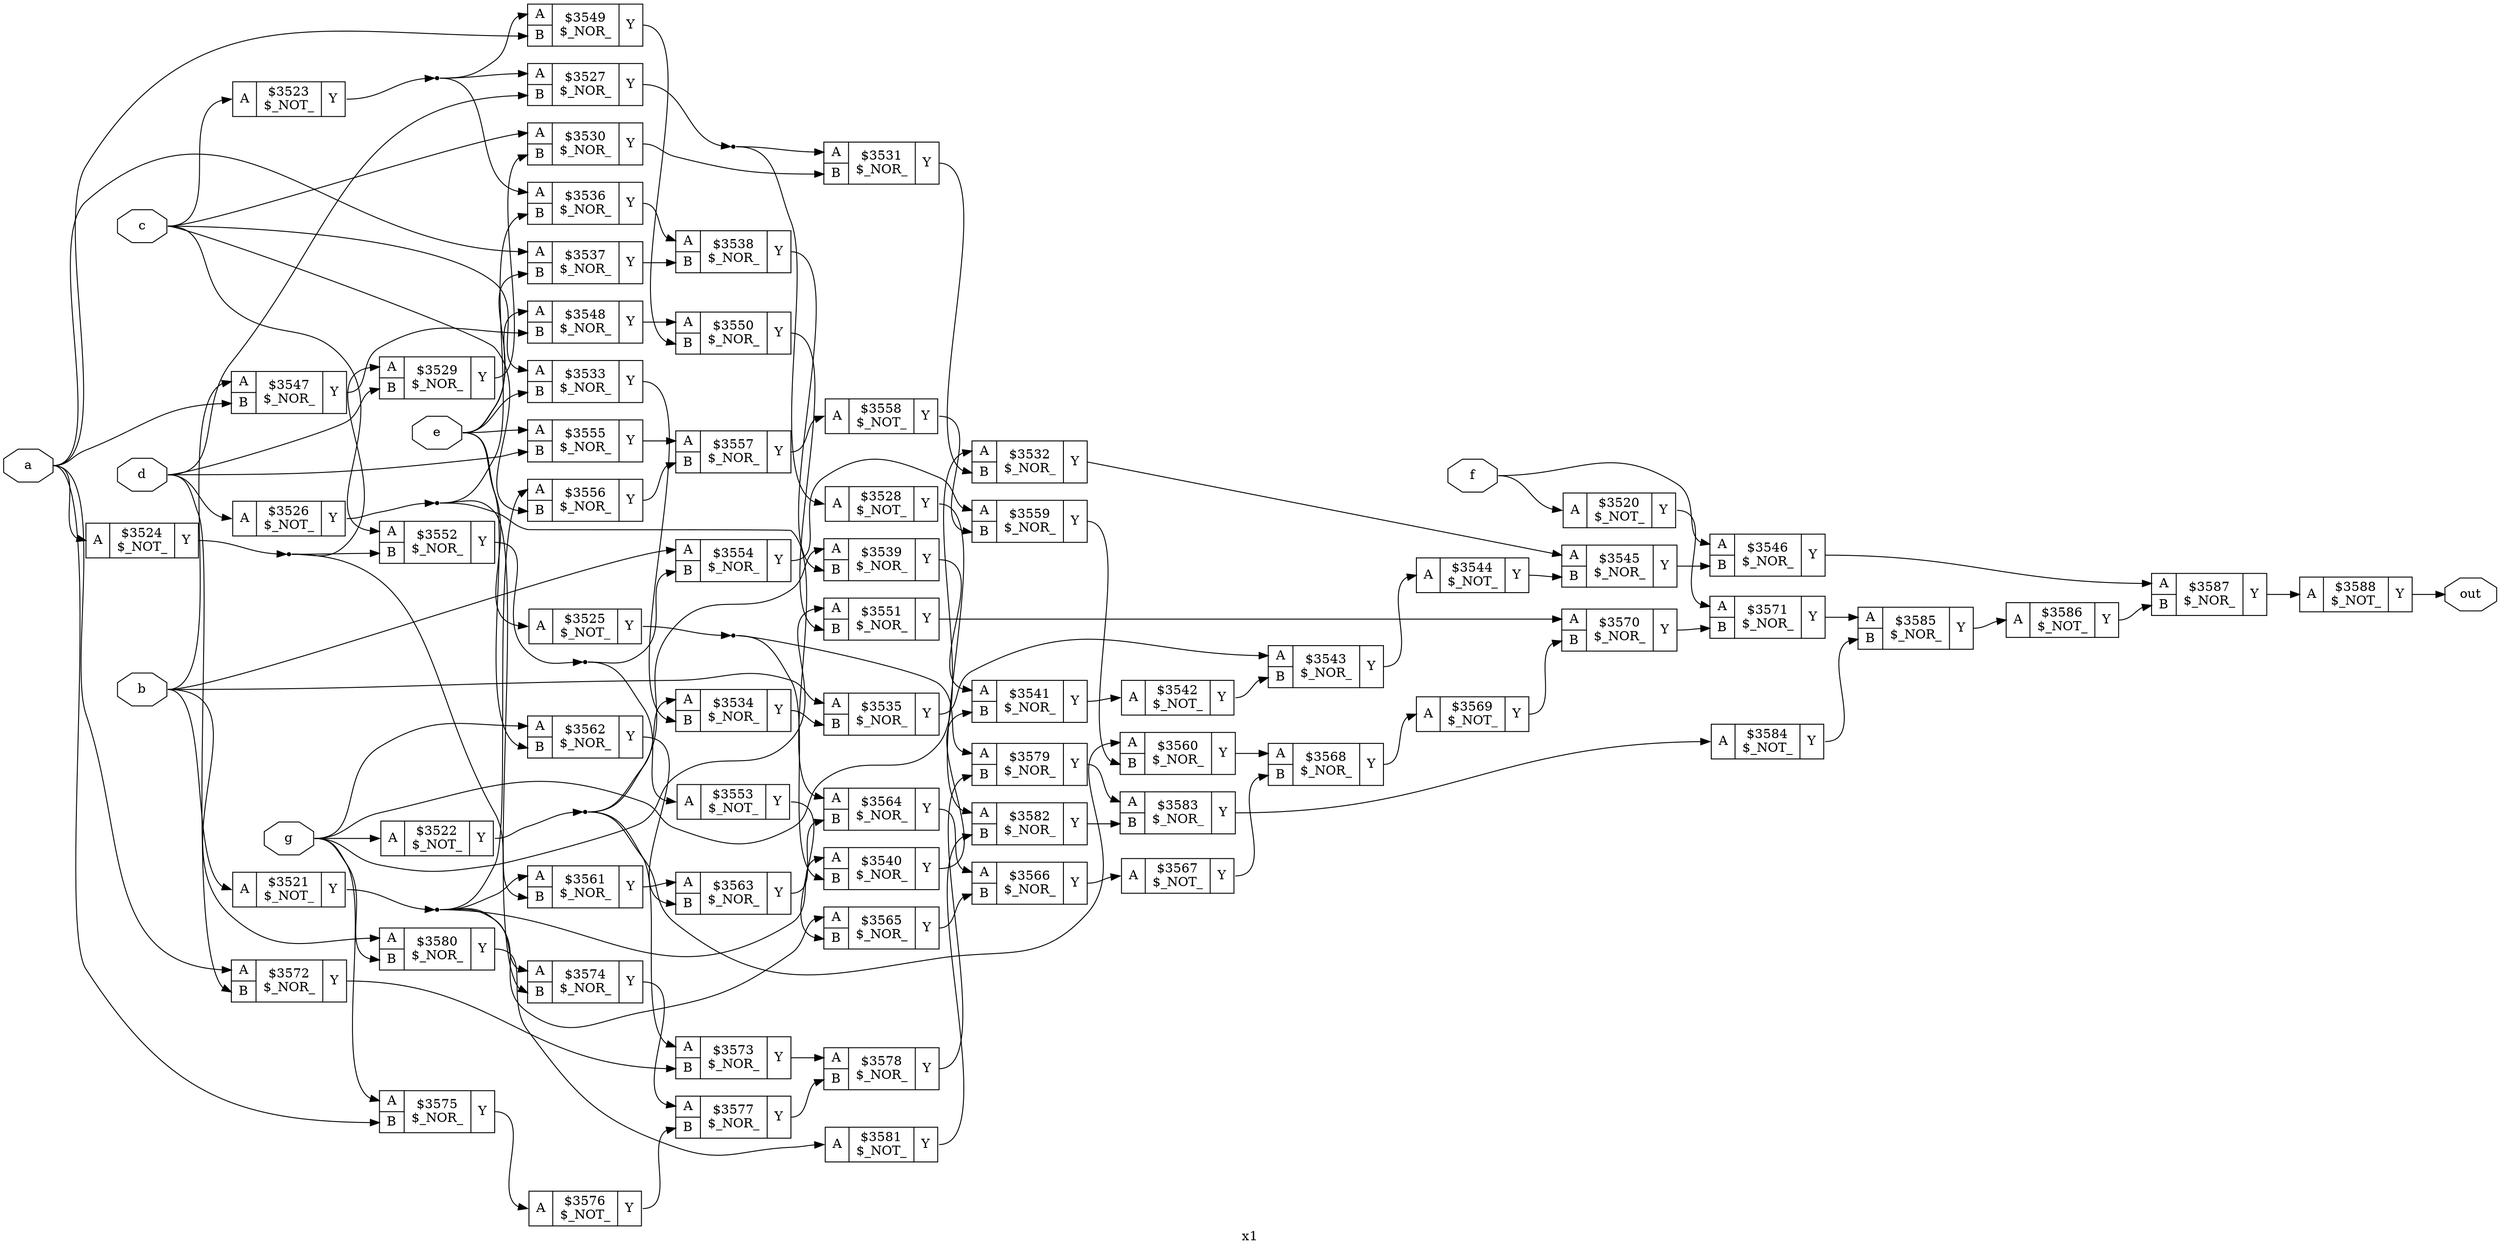 digraph "x1" {
label="x1";
rankdir="LR";
remincross=true;
n69 [ shape=octagon, label="a", color="black", fontcolor="black" ];
n70 [ shape=octagon, label="b", color="black", fontcolor="black" ];
n71 [ shape=octagon, label="c", color="black", fontcolor="black" ];
n72 [ shape=octagon, label="d", color="black", fontcolor="black" ];
n73 [ shape=octagon, label="e", color="black", fontcolor="black" ];
n74 [ shape=octagon, label="f", color="black", fontcolor="black" ];
n75 [ shape=octagon, label="g", color="black", fontcolor="black" ];
n76 [ shape=octagon, label="out", color="black", fontcolor="black" ];
c79 [ shape=record, label="{{<p77> A}|$3520\n$_NOT_|{<p78> Y}}" ];
c80 [ shape=record, label="{{<p77> A}|$3521\n$_NOT_|{<p78> Y}}" ];
c81 [ shape=record, label="{{<p77> A}|$3522\n$_NOT_|{<p78> Y}}" ];
c82 [ shape=record, label="{{<p77> A}|$3523\n$_NOT_|{<p78> Y}}" ];
c83 [ shape=record, label="{{<p77> A}|$3524\n$_NOT_|{<p78> Y}}" ];
c84 [ shape=record, label="{{<p77> A}|$3525\n$_NOT_|{<p78> Y}}" ];
c85 [ shape=record, label="{{<p77> A}|$3526\n$_NOT_|{<p78> Y}}" ];
c87 [ shape=record, label="{{<p77> A|<p86> B}|$3527\n$_NOR_|{<p78> Y}}" ];
c88 [ shape=record, label="{{<p77> A}|$3528\n$_NOT_|{<p78> Y}}" ];
c89 [ shape=record, label="{{<p77> A|<p86> B}|$3529\n$_NOR_|{<p78> Y}}" ];
c90 [ shape=record, label="{{<p77> A|<p86> B}|$3530\n$_NOR_|{<p78> Y}}" ];
c91 [ shape=record, label="{{<p77> A|<p86> B}|$3531\n$_NOR_|{<p78> Y}}" ];
c92 [ shape=record, label="{{<p77> A|<p86> B}|$3532\n$_NOR_|{<p78> Y}}" ];
c93 [ shape=record, label="{{<p77> A|<p86> B}|$3533\n$_NOR_|{<p78> Y}}" ];
c94 [ shape=record, label="{{<p77> A|<p86> B}|$3534\n$_NOR_|{<p78> Y}}" ];
c95 [ shape=record, label="{{<p77> A|<p86> B}|$3535\n$_NOR_|{<p78> Y}}" ];
c96 [ shape=record, label="{{<p77> A|<p86> B}|$3536\n$_NOR_|{<p78> Y}}" ];
c97 [ shape=record, label="{{<p77> A|<p86> B}|$3537\n$_NOR_|{<p78> Y}}" ];
c98 [ shape=record, label="{{<p77> A|<p86> B}|$3538\n$_NOR_|{<p78> Y}}" ];
c99 [ shape=record, label="{{<p77> A|<p86> B}|$3539\n$_NOR_|{<p78> Y}}" ];
c100 [ shape=record, label="{{<p77> A|<p86> B}|$3540\n$_NOR_|{<p78> Y}}" ];
c101 [ shape=record, label="{{<p77> A|<p86> B}|$3541\n$_NOR_|{<p78> Y}}" ];
c102 [ shape=record, label="{{<p77> A}|$3542\n$_NOT_|{<p78> Y}}" ];
c103 [ shape=record, label="{{<p77> A|<p86> B}|$3543\n$_NOR_|{<p78> Y}}" ];
c104 [ shape=record, label="{{<p77> A}|$3544\n$_NOT_|{<p78> Y}}" ];
c105 [ shape=record, label="{{<p77> A|<p86> B}|$3545\n$_NOR_|{<p78> Y}}" ];
c106 [ shape=record, label="{{<p77> A|<p86> B}|$3546\n$_NOR_|{<p78> Y}}" ];
c107 [ shape=record, label="{{<p77> A|<p86> B}|$3547\n$_NOR_|{<p78> Y}}" ];
c108 [ shape=record, label="{{<p77> A|<p86> B}|$3548\n$_NOR_|{<p78> Y}}" ];
c109 [ shape=record, label="{{<p77> A|<p86> B}|$3549\n$_NOR_|{<p78> Y}}" ];
c110 [ shape=record, label="{{<p77> A|<p86> B}|$3550\n$_NOR_|{<p78> Y}}" ];
c111 [ shape=record, label="{{<p77> A|<p86> B}|$3551\n$_NOR_|{<p78> Y}}" ];
c112 [ shape=record, label="{{<p77> A|<p86> B}|$3552\n$_NOR_|{<p78> Y}}" ];
c113 [ shape=record, label="{{<p77> A}|$3553\n$_NOT_|{<p78> Y}}" ];
c114 [ shape=record, label="{{<p77> A|<p86> B}|$3554\n$_NOR_|{<p78> Y}}" ];
c115 [ shape=record, label="{{<p77> A|<p86> B}|$3555\n$_NOR_|{<p78> Y}}" ];
c116 [ shape=record, label="{{<p77> A|<p86> B}|$3556\n$_NOR_|{<p78> Y}}" ];
c117 [ shape=record, label="{{<p77> A|<p86> B}|$3557\n$_NOR_|{<p78> Y}}" ];
c118 [ shape=record, label="{{<p77> A}|$3558\n$_NOT_|{<p78> Y}}" ];
c119 [ shape=record, label="{{<p77> A|<p86> B}|$3559\n$_NOR_|{<p78> Y}}" ];
c120 [ shape=record, label="{{<p77> A|<p86> B}|$3560\n$_NOR_|{<p78> Y}}" ];
c121 [ shape=record, label="{{<p77> A|<p86> B}|$3561\n$_NOR_|{<p78> Y}}" ];
c122 [ shape=record, label="{{<p77> A|<p86> B}|$3562\n$_NOR_|{<p78> Y}}" ];
c123 [ shape=record, label="{{<p77> A|<p86> B}|$3563\n$_NOR_|{<p78> Y}}" ];
c124 [ shape=record, label="{{<p77> A|<p86> B}|$3564\n$_NOR_|{<p78> Y}}" ];
c125 [ shape=record, label="{{<p77> A|<p86> B}|$3565\n$_NOR_|{<p78> Y}}" ];
c126 [ shape=record, label="{{<p77> A|<p86> B}|$3566\n$_NOR_|{<p78> Y}}" ];
c127 [ shape=record, label="{{<p77> A}|$3567\n$_NOT_|{<p78> Y}}" ];
c128 [ shape=record, label="{{<p77> A|<p86> B}|$3568\n$_NOR_|{<p78> Y}}" ];
c129 [ shape=record, label="{{<p77> A}|$3569\n$_NOT_|{<p78> Y}}" ];
c130 [ shape=record, label="{{<p77> A|<p86> B}|$3570\n$_NOR_|{<p78> Y}}" ];
c131 [ shape=record, label="{{<p77> A|<p86> B}|$3571\n$_NOR_|{<p78> Y}}" ];
c132 [ shape=record, label="{{<p77> A|<p86> B}|$3572\n$_NOR_|{<p78> Y}}" ];
c133 [ shape=record, label="{{<p77> A|<p86> B}|$3573\n$_NOR_|{<p78> Y}}" ];
c134 [ shape=record, label="{{<p77> A|<p86> B}|$3574\n$_NOR_|{<p78> Y}}" ];
c135 [ shape=record, label="{{<p77> A|<p86> B}|$3575\n$_NOR_|{<p78> Y}}" ];
c136 [ shape=record, label="{{<p77> A}|$3576\n$_NOT_|{<p78> Y}}" ];
c137 [ shape=record, label="{{<p77> A|<p86> B}|$3577\n$_NOR_|{<p78> Y}}" ];
c138 [ shape=record, label="{{<p77> A|<p86> B}|$3578\n$_NOR_|{<p78> Y}}" ];
c139 [ shape=record, label="{{<p77> A|<p86> B}|$3579\n$_NOR_|{<p78> Y}}" ];
c140 [ shape=record, label="{{<p77> A|<p86> B}|$3580\n$_NOR_|{<p78> Y}}" ];
c141 [ shape=record, label="{{<p77> A}|$3581\n$_NOT_|{<p78> Y}}" ];
c142 [ shape=record, label="{{<p77> A|<p86> B}|$3582\n$_NOR_|{<p78> Y}}" ];
c143 [ shape=record, label="{{<p77> A|<p86> B}|$3583\n$_NOR_|{<p78> Y}}" ];
c144 [ shape=record, label="{{<p77> A}|$3584\n$_NOT_|{<p78> Y}}" ];
c145 [ shape=record, label="{{<p77> A|<p86> B}|$3585\n$_NOR_|{<p78> Y}}" ];
c146 [ shape=record, label="{{<p77> A}|$3586\n$_NOT_|{<p78> Y}}" ];
c147 [ shape=record, label="{{<p77> A|<p86> B}|$3587\n$_NOR_|{<p78> Y}}" ];
c148 [ shape=record, label="{{<p77> A}|$3588\n$_NOT_|{<p78> Y}}" ];
n1 [ shape=point ];
c80:p78:e -> n1:w [color="black", label=""];
n1:e -> c100:p77:w [color="black", label=""];
n1:e -> c116:p77:w [color="black", label=""];
n1:e -> c121:p77:w [color="black", label=""];
n1:e -> c125:p77:w [color="black", label=""];
n1:e -> c134:p77:w [color="black", label=""];
c90:p78:e -> c91:p86:w [color="black", label=""];
c91:p78:e -> c92:p86:w [color="black", label=""];
c92:p78:e -> c105:p77:w [color="black", label=""];
c93:p78:e -> c94:p86:w [color="black", label=""];
c94:p78:e -> c95:p86:w [color="black", label=""];
c95:p78:e -> c103:p77:w [color="black", label=""];
c96:p78:e -> c98:p77:w [color="black", label=""];
c97:p78:e -> c98:p86:w [color="black", label=""];
c98:p78:e -> c99:p86:w [color="black", label=""];
c99:p78:e -> c101:p77:w [color="black", label=""];
n2 [ shape=point ];
c81:p78:e -> n2:w [color="black", label=""];
n2:e -> c120:p77:w [color="black", label=""];
n2:e -> c133:p77:w [color="black", label=""];
n2:e -> c94:p77:w [color="black", label=""];
n2:e -> c99:p77:w [color="black", label=""];
c100:p78:e -> c101:p86:w [color="black", label=""];
c101:p78:e -> c102:p77:w [color="black", label=""];
c102:p78:e -> c103:p86:w [color="black", label=""];
c103:p78:e -> c104:p77:w [color="black", label=""];
c104:p78:e -> c105:p86:w [color="black", label=""];
c105:p78:e -> c106:p86:w [color="black", label=""];
c106:p78:e -> c147:p77:w [color="black", label=""];
c107:p78:e -> c108:p86:w [color="black", label=""];
c108:p78:e -> c110:p77:w [color="black", label=""];
c109:p78:e -> c110:p86:w [color="black", label=""];
n3 [ shape=point ];
c82:p78:e -> n3:w [color="black", label=""];
n3:e -> c109:p77:w [color="black", label=""];
n3:e -> c87:p77:w [color="black", label=""];
n3:e -> c96:p77:w [color="black", label=""];
c110:p78:e -> c111:p86:w [color="black", label=""];
c111:p78:e -> c130:p77:w [color="black", label=""];
n32 [ shape=point ];
c112:p78:e -> n32:w [color="black", label=""];
n32:e -> c113:p77:w [color="black", label=""];
n32:e -> c114:p86:w [color="black", label=""];
c113:p78:e -> c125:p86:w [color="black", label=""];
c114:p78:e -> c119:p77:w [color="black", label=""];
c115:p78:e -> c117:p77:w [color="black", label=""];
c116:p78:e -> c117:p86:w [color="black", label=""];
c117:p78:e -> c118:p77:w [color="black", label=""];
c118:p78:e -> c119:p86:w [color="black", label=""];
c119:p78:e -> c120:p86:w [color="black", label=""];
n4 [ shape=point ];
c83:p78:e -> n4:w [color="black", label=""];
n4:e -> c112:p86:w [color="black", label=""];
n4:e -> c121:p86:w [color="black", label=""];
n4:e -> c89:p77:w [color="black", label=""];
c120:p78:e -> c128:p77:w [color="black", label=""];
c121:p78:e -> c123:p77:w [color="black", label=""];
c122:p78:e -> c123:p86:w [color="black", label=""];
c123:p78:e -> c124:p86:w [color="black", label=""];
c124:p78:e -> c126:p77:w [color="black", label=""];
c125:p78:e -> c126:p86:w [color="black", label=""];
c126:p78:e -> c127:p77:w [color="black", label=""];
c127:p78:e -> c128:p86:w [color="black", label=""];
c128:p78:e -> c129:p77:w [color="black", label=""];
c129:p78:e -> c130:p86:w [color="black", label=""];
n5 [ shape=point ];
c84:p78:e -> n5:w [color="black", label=""];
n5:e -> c100:p86:w [color="black", label=""];
n5:e -> c139:p77:w [color="black", label=""];
c130:p78:e -> c131:p86:w [color="black", label=""];
c131:p78:e -> c145:p77:w [color="black", label=""];
c132:p78:e -> c133:p86:w [color="black", label=""];
c133:p78:e -> c138:p77:w [color="black", label=""];
c134:p78:e -> c137:p77:w [color="black", label=""];
c135:p78:e -> c136:p77:w [color="black", label=""];
c136:p78:e -> c137:p86:w [color="black", label=""];
c137:p78:e -> c138:p86:w [color="black", label=""];
c138:p78:e -> c139:p86:w [color="black", label=""];
c139:p78:e -> c143:p77:w [color="black", label=""];
n6 [ shape=point ];
c85:p78:e -> n6:w [color="black", label=""];
n6:e -> c124:p77:w [color="black", label=""];
n6:e -> c134:p86:w [color="black", label=""];
n6:e -> c96:p86:w [color="black", label=""];
c140:p78:e -> c141:p77:w [color="black", label=""];
c141:p78:e -> c142:p86:w [color="black", label=""];
c142:p78:e -> c143:p86:w [color="black", label=""];
c143:p78:e -> c144:p77:w [color="black", label=""];
c144:p78:e -> c145:p86:w [color="black", label=""];
c145:p78:e -> c146:p77:w [color="black", label=""];
c146:p78:e -> c147:p86:w [color="black", label=""];
c147:p78:e -> c148:p77:w [color="black", label=""];
c79:p78:e -> c131:p77:w [color="black", label=""];
n69:e -> c107:p86:w [color="black", label=""];
n69:e -> c109:p86:w [color="black", label=""];
n69:e -> c132:p77:w [color="black", label=""];
n69:e -> c135:p86:w [color="black", label=""];
n69:e -> c83:p77:w [color="black", label=""];
n69:e -> c97:p77:w [color="black", label=""];
n7 [ shape=point ];
c87:p78:e -> n7:w [color="black", label=""];
n7:e -> c88:p77:w [color="black", label=""];
n7:e -> c91:p77:w [color="black", label=""];
n70:e -> c107:p77:w [color="black", label=""];
n70:e -> c114:p77:w [color="black", label=""];
n70:e -> c140:p77:w [color="black", label=""];
n70:e -> c80:p77:w [color="black", label=""];
n70:e -> c95:p77:w [color="black", label=""];
n71:e -> c112:p77:w [color="black", label=""];
n71:e -> c116:p86:w [color="black", label=""];
n71:e -> c82:p77:w [color="black", label=""];
n71:e -> c90:p77:w [color="black", label=""];
n71:e -> c93:p77:w [color="black", label=""];
n72:e -> c115:p86:w [color="black", label=""];
n72:e -> c132:p86:w [color="black", label=""];
n72:e -> c85:p77:w [color="black", label=""];
n72:e -> c87:p86:w [color="black", label=""];
n72:e -> c89:p86:w [color="black", label=""];
n73:e -> c108:p77:w [color="black", label=""];
n73:e -> c115:p77:w [color="black", label=""];
n73:e -> c122:p86:w [color="black", label=""];
n73:e -> c84:p77:w [color="black", label=""];
n73:e -> c93:p86:w [color="black", label=""];
n73:e -> c97:p86:w [color="black", label=""];
n74:e -> c106:p77:w [color="black", label=""];
n74:e -> c79:p77:w [color="black", label=""];
n75:e -> c111:p77:w [color="black", label=""];
n75:e -> c122:p77:w [color="black", label=""];
n75:e -> c135:p77:w [color="black", label=""];
n75:e -> c140:p86:w [color="black", label=""];
n75:e -> c81:p77:w [color="black", label=""];
n75:e -> c92:p77:w [color="black", label=""];
c148:p78:e -> n76:w [color="black", label=""];
c88:p78:e -> c142:p77:w [color="black", label=""];
c89:p78:e -> c90:p86:w [color="black", label=""];
}
